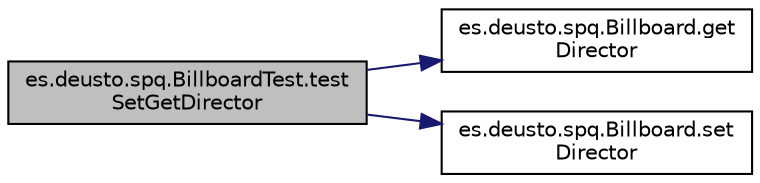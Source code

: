 digraph "es.deusto.spq.BillboardTest.testSetGetDirector"
{
 // LATEX_PDF_SIZE
  edge [fontname="Helvetica",fontsize="10",labelfontname="Helvetica",labelfontsize="10"];
  node [fontname="Helvetica",fontsize="10",shape=record];
  rankdir="LR";
  Node1 [label="es.deusto.spq.BillboardTest.test\lSetGetDirector",height=0.2,width=0.4,color="black", fillcolor="grey75", style="filled", fontcolor="black",tooltip=" "];
  Node1 -> Node2 [color="midnightblue",fontsize="10",style="solid",fontname="Helvetica"];
  Node2 [label="es.deusto.spq.Billboard.get\lDirector",height=0.2,width=0.4,color="black", fillcolor="white", style="filled",URL="$classes_1_1deusto_1_1spq_1_1_billboard.html#a4a18b92532d70321781dbfe710d68c75",tooltip=" "];
  Node1 -> Node3 [color="midnightblue",fontsize="10",style="solid",fontname="Helvetica"];
  Node3 [label="es.deusto.spq.Billboard.set\lDirector",height=0.2,width=0.4,color="black", fillcolor="white", style="filled",URL="$classes_1_1deusto_1_1spq_1_1_billboard.html#a8b055187fcc29974c8c98f35f1a05eae",tooltip=" "];
}
